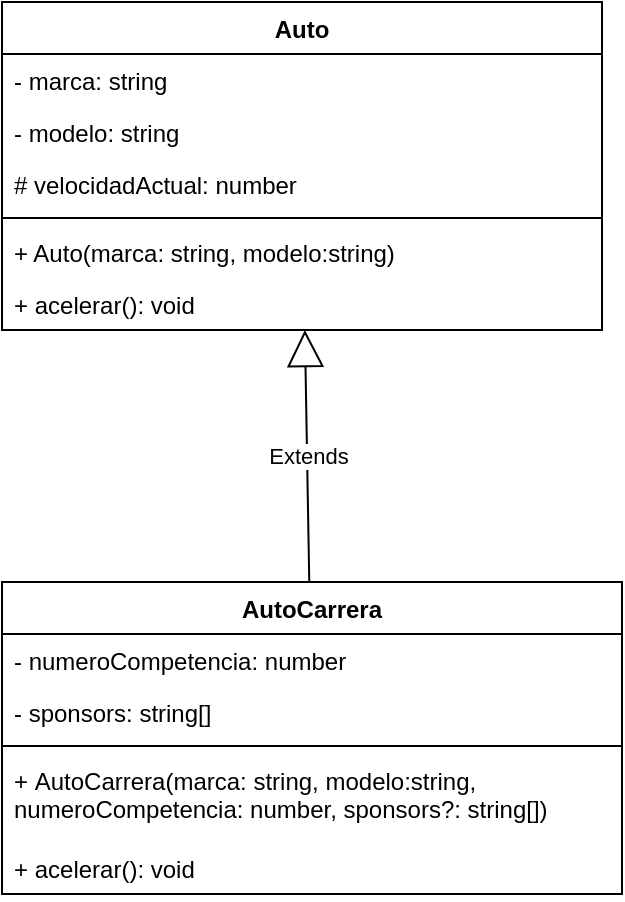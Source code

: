 <mxfile version="10.9.5" type="device"><diagram id="TZrLapwbI1ddyOhY80Oa" name="Page-1"><mxGraphModel dx="1342" dy="654" grid="1" gridSize="10" guides="1" tooltips="1" connect="1" arrows="1" fold="1" page="1" pageScale="1" pageWidth="827" pageHeight="1169" math="0" shadow="0"><root><mxCell id="0"/><mxCell id="1" parent="0"/><mxCell id="SgucIZ7pYn6BeQRChXtM-1" value="Auto" style="swimlane;fontStyle=1;align=center;verticalAlign=top;childLayout=stackLayout;horizontal=1;startSize=26;horizontalStack=0;resizeParent=1;resizeParentMax=0;resizeLast=0;collapsible=1;marginBottom=0;" vertex="1" parent="1"><mxGeometry x="200" y="20" width="300" height="164" as="geometry"/></mxCell><mxCell id="SgucIZ7pYn6BeQRChXtM-2" value="- marca: string" style="text;strokeColor=none;fillColor=none;align=left;verticalAlign=top;spacingLeft=4;spacingRight=4;overflow=hidden;rotatable=0;points=[[0,0.5],[1,0.5]];portConstraint=eastwest;" vertex="1" parent="SgucIZ7pYn6BeQRChXtM-1"><mxGeometry y="26" width="300" height="26" as="geometry"/></mxCell><mxCell id="SgucIZ7pYn6BeQRChXtM-10" value="- modelo: string" style="text;strokeColor=none;fillColor=none;align=left;verticalAlign=top;spacingLeft=4;spacingRight=4;overflow=hidden;rotatable=0;points=[[0,0.5],[1,0.5]];portConstraint=eastwest;" vertex="1" parent="SgucIZ7pYn6BeQRChXtM-1"><mxGeometry y="52" width="300" height="26" as="geometry"/></mxCell><mxCell id="SgucIZ7pYn6BeQRChXtM-11" value="# velocidadActual: number" style="text;strokeColor=none;fillColor=none;align=left;verticalAlign=top;spacingLeft=4;spacingRight=4;overflow=hidden;rotatable=0;points=[[0,0.5],[1,0.5]];portConstraint=eastwest;" vertex="1" parent="SgucIZ7pYn6BeQRChXtM-1"><mxGeometry y="78" width="300" height="26" as="geometry"/></mxCell><mxCell id="SgucIZ7pYn6BeQRChXtM-3" value="" style="line;strokeWidth=1;fillColor=none;align=left;verticalAlign=middle;spacingTop=-1;spacingLeft=3;spacingRight=3;rotatable=0;labelPosition=right;points=[];portConstraint=eastwest;" vertex="1" parent="SgucIZ7pYn6BeQRChXtM-1"><mxGeometry y="104" width="300" height="8" as="geometry"/></mxCell><mxCell id="SgucIZ7pYn6BeQRChXtM-4" value="+ Auto(marca: string, modelo:string)" style="text;strokeColor=none;fillColor=none;align=left;verticalAlign=top;spacingLeft=4;spacingRight=4;overflow=hidden;rotatable=0;points=[[0,0.5],[1,0.5]];portConstraint=eastwest;" vertex="1" parent="SgucIZ7pYn6BeQRChXtM-1"><mxGeometry y="112" width="300" height="26" as="geometry"/></mxCell><mxCell id="SgucIZ7pYn6BeQRChXtM-12" value="+ acelerar(): void" style="text;strokeColor=none;fillColor=none;align=left;verticalAlign=top;spacingLeft=4;spacingRight=4;overflow=hidden;rotatable=0;points=[[0,0.5],[1,0.5]];portConstraint=eastwest;" vertex="1" parent="SgucIZ7pYn6BeQRChXtM-1"><mxGeometry y="138" width="300" height="26" as="geometry"/></mxCell><mxCell id="SgucIZ7pYn6BeQRChXtM-5" value="AutoCarrera" style="swimlane;fontStyle=1;align=center;verticalAlign=top;childLayout=stackLayout;horizontal=1;startSize=26;horizontalStack=0;resizeParent=1;resizeParentMax=0;resizeLast=0;collapsible=1;marginBottom=0;" vertex="1" parent="1"><mxGeometry x="200" y="310" width="310" height="156" as="geometry"/></mxCell><mxCell id="SgucIZ7pYn6BeQRChXtM-6" value="- numeroCompetencia: number" style="text;strokeColor=none;fillColor=none;align=left;verticalAlign=top;spacingLeft=4;spacingRight=4;overflow=hidden;rotatable=0;points=[[0,0.5],[1,0.5]];portConstraint=eastwest;" vertex="1" parent="SgucIZ7pYn6BeQRChXtM-5"><mxGeometry y="26" width="310" height="26" as="geometry"/></mxCell><mxCell id="SgucIZ7pYn6BeQRChXtM-21" value="- sponsors: string[]" style="text;strokeColor=none;fillColor=none;align=left;verticalAlign=top;spacingLeft=4;spacingRight=4;overflow=hidden;rotatable=0;points=[[0,0.5],[1,0.5]];portConstraint=eastwest;" vertex="1" parent="SgucIZ7pYn6BeQRChXtM-5"><mxGeometry y="52" width="310" height="26" as="geometry"/></mxCell><mxCell id="SgucIZ7pYn6BeQRChXtM-7" value="" style="line;strokeWidth=1;fillColor=none;align=left;verticalAlign=middle;spacingTop=-1;spacingLeft=3;spacingRight=3;rotatable=0;labelPosition=right;points=[];portConstraint=eastwest;" vertex="1" parent="SgucIZ7pYn6BeQRChXtM-5"><mxGeometry y="78" width="310" height="8" as="geometry"/></mxCell><mxCell id="SgucIZ7pYn6BeQRChXtM-14" value="+ AutoCarrera(marca: string, modelo:string, numeroCompetencia: number, sponsors?: string[])" style="text;strokeColor=none;fillColor=none;align=left;verticalAlign=top;spacingLeft=4;spacingRight=4;overflow=hidden;rotatable=0;points=[[0,0.5],[1,0.5]];portConstraint=eastwest;whiteSpace=wrap;" vertex="1" parent="SgucIZ7pYn6BeQRChXtM-5"><mxGeometry y="86" width="310" height="44" as="geometry"/></mxCell><mxCell id="SgucIZ7pYn6BeQRChXtM-15" value="+ acelerar(): void" style="text;strokeColor=none;fillColor=none;align=left;verticalAlign=top;spacingLeft=4;spacingRight=4;overflow=hidden;rotatable=0;points=[[0,0.5],[1,0.5]];portConstraint=eastwest;" vertex="1" parent="SgucIZ7pYn6BeQRChXtM-5"><mxGeometry y="130" width="310" height="26" as="geometry"/></mxCell><mxCell id="SgucIZ7pYn6BeQRChXtM-13" value="Extends" style="endArrow=block;endSize=16;endFill=0;html=1;" edge="1" parent="1" source="SgucIZ7pYn6BeQRChXtM-5" target="SgucIZ7pYn6BeQRChXtM-1"><mxGeometry width="160" relative="1" as="geometry"><mxPoint x="200" y="420" as="sourcePoint"/><mxPoint x="360" y="420" as="targetPoint"/></mxGeometry></mxCell></root></mxGraphModel></diagram></mxfile>